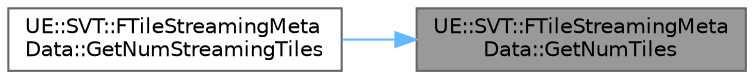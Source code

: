 digraph "UE::SVT::FTileStreamingMetaData::GetNumTiles"
{
 // INTERACTIVE_SVG=YES
 // LATEX_PDF_SIZE
  bgcolor="transparent";
  edge [fontname=Helvetica,fontsize=10,labelfontname=Helvetica,labelfontsize=10];
  node [fontname=Helvetica,fontsize=10,shape=box,height=0.2,width=0.4];
  rankdir="RL";
  Node1 [id="Node000001",label="UE::SVT::FTileStreamingMeta\lData::GetNumTiles",height=0.2,width=0.4,color="gray40", fillcolor="grey60", style="filled", fontcolor="black",tooltip=" "];
  Node1 -> Node2 [id="edge1_Node000001_Node000002",dir="back",color="steelblue1",style="solid",tooltip=" "];
  Node2 [id="Node000002",label="UE::SVT::FTileStreamingMeta\lData::GetNumStreamingTiles",height=0.2,width=0.4,color="grey40", fillcolor="white", style="filled",URL="$d5/d8a/structUE_1_1SVT_1_1FTileStreamingMetaData.html#af969bf17320ee2c59db456a6a8141a89",tooltip=" "];
}
